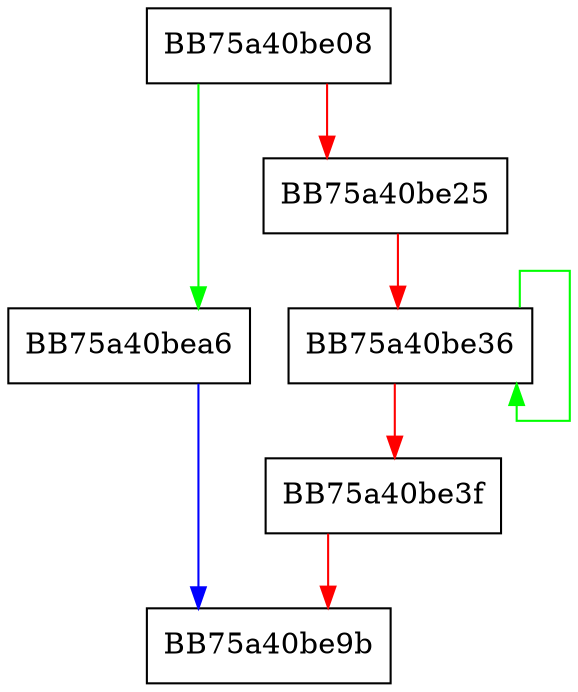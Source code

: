 digraph Insert {
  node [shape="box"];
  graph [splines=ortho];
  BB75a40be08 -> BB75a40bea6 [color="green"];
  BB75a40be08 -> BB75a40be25 [color="red"];
  BB75a40be25 -> BB75a40be36 [color="red"];
  BB75a40be36 -> BB75a40be36 [color="green"];
  BB75a40be36 -> BB75a40be3f [color="red"];
  BB75a40be3f -> BB75a40be9b [color="red"];
  BB75a40bea6 -> BB75a40be9b [color="blue"];
}